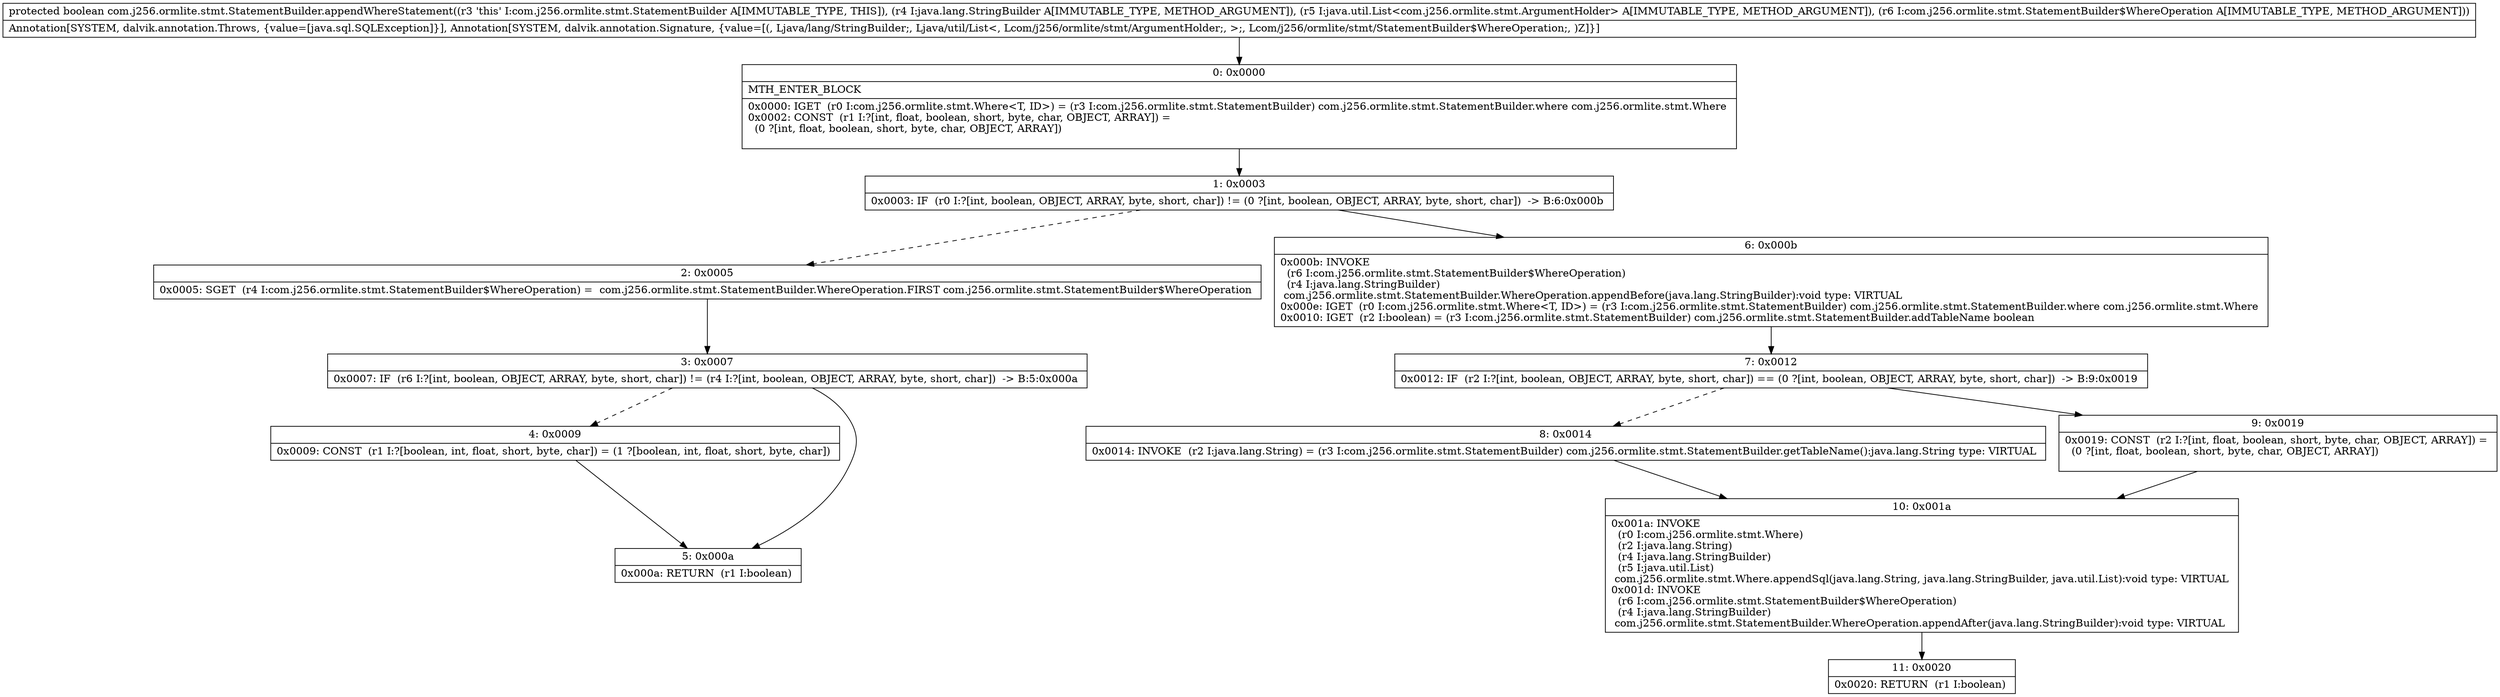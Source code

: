 digraph "CFG forcom.j256.ormlite.stmt.StatementBuilder.appendWhereStatement(Ljava\/lang\/StringBuilder;Ljava\/util\/List;Lcom\/j256\/ormlite\/stmt\/StatementBuilder$WhereOperation;)Z" {
Node_0 [shape=record,label="{0\:\ 0x0000|MTH_ENTER_BLOCK\l|0x0000: IGET  (r0 I:com.j256.ormlite.stmt.Where\<T, ID\>) = (r3 I:com.j256.ormlite.stmt.StatementBuilder) com.j256.ormlite.stmt.StatementBuilder.where com.j256.ormlite.stmt.Where \l0x0002: CONST  (r1 I:?[int, float, boolean, short, byte, char, OBJECT, ARRAY]) = \l  (0 ?[int, float, boolean, short, byte, char, OBJECT, ARRAY])\l \l}"];
Node_1 [shape=record,label="{1\:\ 0x0003|0x0003: IF  (r0 I:?[int, boolean, OBJECT, ARRAY, byte, short, char]) != (0 ?[int, boolean, OBJECT, ARRAY, byte, short, char])  \-\> B:6:0x000b \l}"];
Node_2 [shape=record,label="{2\:\ 0x0005|0x0005: SGET  (r4 I:com.j256.ormlite.stmt.StatementBuilder$WhereOperation) =  com.j256.ormlite.stmt.StatementBuilder.WhereOperation.FIRST com.j256.ormlite.stmt.StatementBuilder$WhereOperation \l}"];
Node_3 [shape=record,label="{3\:\ 0x0007|0x0007: IF  (r6 I:?[int, boolean, OBJECT, ARRAY, byte, short, char]) != (r4 I:?[int, boolean, OBJECT, ARRAY, byte, short, char])  \-\> B:5:0x000a \l}"];
Node_4 [shape=record,label="{4\:\ 0x0009|0x0009: CONST  (r1 I:?[boolean, int, float, short, byte, char]) = (1 ?[boolean, int, float, short, byte, char]) \l}"];
Node_5 [shape=record,label="{5\:\ 0x000a|0x000a: RETURN  (r1 I:boolean) \l}"];
Node_6 [shape=record,label="{6\:\ 0x000b|0x000b: INVOKE  \l  (r6 I:com.j256.ormlite.stmt.StatementBuilder$WhereOperation)\l  (r4 I:java.lang.StringBuilder)\l com.j256.ormlite.stmt.StatementBuilder.WhereOperation.appendBefore(java.lang.StringBuilder):void type: VIRTUAL \l0x000e: IGET  (r0 I:com.j256.ormlite.stmt.Where\<T, ID\>) = (r3 I:com.j256.ormlite.stmt.StatementBuilder) com.j256.ormlite.stmt.StatementBuilder.where com.j256.ormlite.stmt.Where \l0x0010: IGET  (r2 I:boolean) = (r3 I:com.j256.ormlite.stmt.StatementBuilder) com.j256.ormlite.stmt.StatementBuilder.addTableName boolean \l}"];
Node_7 [shape=record,label="{7\:\ 0x0012|0x0012: IF  (r2 I:?[int, boolean, OBJECT, ARRAY, byte, short, char]) == (0 ?[int, boolean, OBJECT, ARRAY, byte, short, char])  \-\> B:9:0x0019 \l}"];
Node_8 [shape=record,label="{8\:\ 0x0014|0x0014: INVOKE  (r2 I:java.lang.String) = (r3 I:com.j256.ormlite.stmt.StatementBuilder) com.j256.ormlite.stmt.StatementBuilder.getTableName():java.lang.String type: VIRTUAL \l}"];
Node_9 [shape=record,label="{9\:\ 0x0019|0x0019: CONST  (r2 I:?[int, float, boolean, short, byte, char, OBJECT, ARRAY]) = \l  (0 ?[int, float, boolean, short, byte, char, OBJECT, ARRAY])\l \l}"];
Node_10 [shape=record,label="{10\:\ 0x001a|0x001a: INVOKE  \l  (r0 I:com.j256.ormlite.stmt.Where)\l  (r2 I:java.lang.String)\l  (r4 I:java.lang.StringBuilder)\l  (r5 I:java.util.List)\l com.j256.ormlite.stmt.Where.appendSql(java.lang.String, java.lang.StringBuilder, java.util.List):void type: VIRTUAL \l0x001d: INVOKE  \l  (r6 I:com.j256.ormlite.stmt.StatementBuilder$WhereOperation)\l  (r4 I:java.lang.StringBuilder)\l com.j256.ormlite.stmt.StatementBuilder.WhereOperation.appendAfter(java.lang.StringBuilder):void type: VIRTUAL \l}"];
Node_11 [shape=record,label="{11\:\ 0x0020|0x0020: RETURN  (r1 I:boolean) \l}"];
MethodNode[shape=record,label="{protected boolean com.j256.ormlite.stmt.StatementBuilder.appendWhereStatement((r3 'this' I:com.j256.ormlite.stmt.StatementBuilder A[IMMUTABLE_TYPE, THIS]), (r4 I:java.lang.StringBuilder A[IMMUTABLE_TYPE, METHOD_ARGUMENT]), (r5 I:java.util.List\<com.j256.ormlite.stmt.ArgumentHolder\> A[IMMUTABLE_TYPE, METHOD_ARGUMENT]), (r6 I:com.j256.ormlite.stmt.StatementBuilder$WhereOperation A[IMMUTABLE_TYPE, METHOD_ARGUMENT]))  | Annotation[SYSTEM, dalvik.annotation.Throws, \{value=[java.sql.SQLException]\}], Annotation[SYSTEM, dalvik.annotation.Signature, \{value=[(, Ljava\/lang\/StringBuilder;, Ljava\/util\/List\<, Lcom\/j256\/ormlite\/stmt\/ArgumentHolder;, \>;, Lcom\/j256\/ormlite\/stmt\/StatementBuilder$WhereOperation;, )Z]\}]\l}"];
MethodNode -> Node_0;
Node_0 -> Node_1;
Node_1 -> Node_2[style=dashed];
Node_1 -> Node_6;
Node_2 -> Node_3;
Node_3 -> Node_4[style=dashed];
Node_3 -> Node_5;
Node_4 -> Node_5;
Node_6 -> Node_7;
Node_7 -> Node_8[style=dashed];
Node_7 -> Node_9;
Node_8 -> Node_10;
Node_9 -> Node_10;
Node_10 -> Node_11;
}

